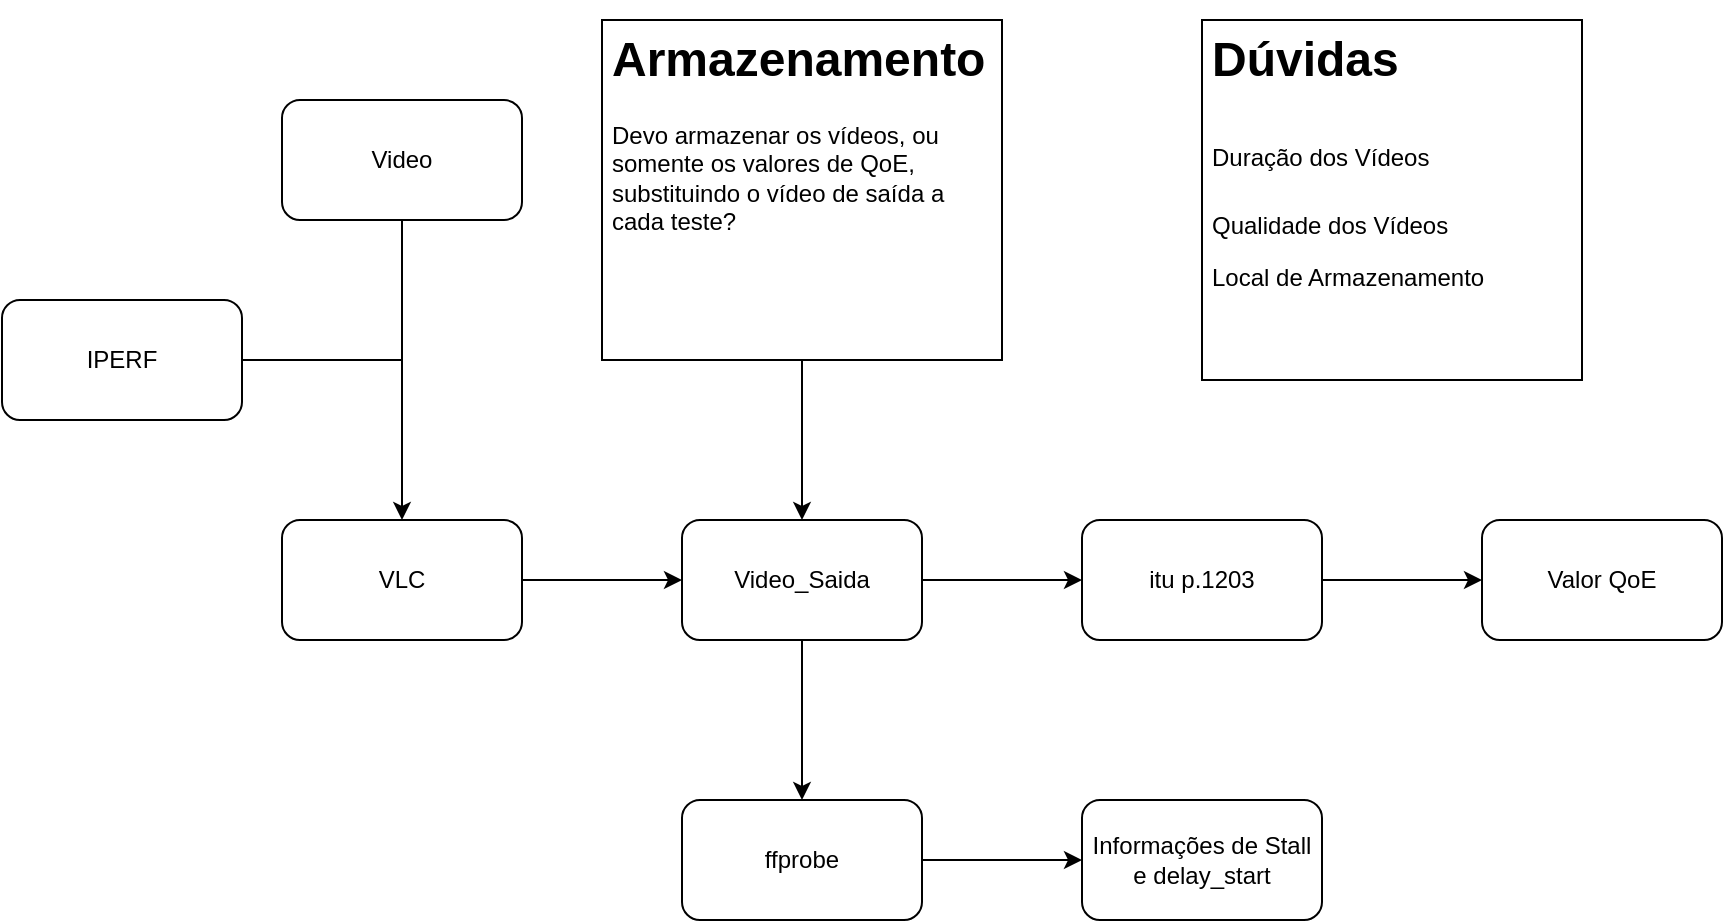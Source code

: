 <mxfile version="24.7.6" pages="3">
  <diagram name="Página-1" id="BvGNiBSuOyHkXGpIOrg0">
    <mxGraphModel dx="2261" dy="738" grid="1" gridSize="10" guides="1" tooltips="1" connect="1" arrows="1" fold="1" page="1" pageScale="1" pageWidth="827" pageHeight="1169" math="0" shadow="0">
      <root>
        <mxCell id="0" />
        <mxCell id="1" parent="0" />
        <mxCell id="0-n9_81D-jvsJgkOnpGd-4" value="" style="edgeStyle=orthogonalEdgeStyle;rounded=0;orthogonalLoop=1;jettySize=auto;html=1;startArrow=none;startFill=0;endArrow=classic;endFill=1;" parent="1" source="0-n9_81D-jvsJgkOnpGd-1" target="0-n9_81D-jvsJgkOnpGd-3" edge="1">
          <mxGeometry relative="1" as="geometry">
            <Array as="points">
              <mxPoint x="140" y="190" />
              <mxPoint x="140" y="190" />
            </Array>
          </mxGeometry>
        </mxCell>
        <mxCell id="0-n9_81D-jvsJgkOnpGd-1" value="Video" style="rounded=1;whiteSpace=wrap;html=1;" parent="1" vertex="1">
          <mxGeometry x="80" y="50" width="120" height="60" as="geometry" />
        </mxCell>
        <mxCell id="0-n9_81D-jvsJgkOnpGd-6" value="" style="edgeStyle=orthogonalEdgeStyle;rounded=0;orthogonalLoop=1;jettySize=auto;html=1;" parent="1" source="0-n9_81D-jvsJgkOnpGd-3" target="0-n9_81D-jvsJgkOnpGd-5" edge="1">
          <mxGeometry relative="1" as="geometry" />
        </mxCell>
        <mxCell id="0-n9_81D-jvsJgkOnpGd-3" value="VLC" style="whiteSpace=wrap;html=1;rounded=1;" parent="1" vertex="1">
          <mxGeometry x="80" y="260" width="120" height="60" as="geometry" />
        </mxCell>
        <mxCell id="0-n9_81D-jvsJgkOnpGd-8" value="" style="edgeStyle=orthogonalEdgeStyle;rounded=0;orthogonalLoop=1;jettySize=auto;html=1;" parent="1" source="0-n9_81D-jvsJgkOnpGd-5" target="0-n9_81D-jvsJgkOnpGd-7" edge="1">
          <mxGeometry relative="1" as="geometry" />
        </mxCell>
        <mxCell id="0-n9_81D-jvsJgkOnpGd-12" value="" style="edgeStyle=orthogonalEdgeStyle;rounded=0;orthogonalLoop=1;jettySize=auto;html=1;" parent="1" source="0-n9_81D-jvsJgkOnpGd-5" target="0-n9_81D-jvsJgkOnpGd-11" edge="1">
          <mxGeometry relative="1" as="geometry" />
        </mxCell>
        <mxCell id="0-n9_81D-jvsJgkOnpGd-5" value="Video_Saida" style="whiteSpace=wrap;html=1;rounded=1;" parent="1" vertex="1">
          <mxGeometry x="280" y="260" width="120" height="60" as="geometry" />
        </mxCell>
        <mxCell id="0-n9_81D-jvsJgkOnpGd-10" value="" style="edgeStyle=orthogonalEdgeStyle;rounded=0;orthogonalLoop=1;jettySize=auto;html=1;" parent="1" source="0-n9_81D-jvsJgkOnpGd-7" target="0-n9_81D-jvsJgkOnpGd-9" edge="1">
          <mxGeometry relative="1" as="geometry" />
        </mxCell>
        <mxCell id="0-n9_81D-jvsJgkOnpGd-7" value="itu p.1203" style="whiteSpace=wrap;html=1;rounded=1;" parent="1" vertex="1">
          <mxGeometry x="480" y="260" width="120" height="60" as="geometry" />
        </mxCell>
        <mxCell id="0-n9_81D-jvsJgkOnpGd-9" value="Valor QoE" style="whiteSpace=wrap;html=1;rounded=1;" parent="1" vertex="1">
          <mxGeometry x="680" y="260" width="120" height="60" as="geometry" />
        </mxCell>
        <mxCell id="0-n9_81D-jvsJgkOnpGd-14" value="" style="edgeStyle=orthogonalEdgeStyle;rounded=0;orthogonalLoop=1;jettySize=auto;html=1;" parent="1" source="0-n9_81D-jvsJgkOnpGd-11" target="0-n9_81D-jvsJgkOnpGd-13" edge="1">
          <mxGeometry relative="1" as="geometry" />
        </mxCell>
        <mxCell id="0-n9_81D-jvsJgkOnpGd-11" value="ffprobe" style="whiteSpace=wrap;html=1;rounded=1;" parent="1" vertex="1">
          <mxGeometry x="280" y="400" width="120" height="60" as="geometry" />
        </mxCell>
        <mxCell id="0-n9_81D-jvsJgkOnpGd-13" value="Informações de Stall e delay_start" style="whiteSpace=wrap;html=1;rounded=1;" parent="1" vertex="1">
          <mxGeometry x="480" y="400" width="120" height="60" as="geometry" />
        </mxCell>
        <mxCell id="0-n9_81D-jvsJgkOnpGd-16" style="edgeStyle=orthogonalEdgeStyle;rounded=0;orthogonalLoop=1;jettySize=auto;html=1;entryX=0.5;entryY=0;entryDx=0;entryDy=0;" parent="1" source="0-n9_81D-jvsJgkOnpGd-15" target="0-n9_81D-jvsJgkOnpGd-5" edge="1">
          <mxGeometry relative="1" as="geometry" />
        </mxCell>
        <mxCell id="0-n9_81D-jvsJgkOnpGd-15" value="&lt;h1&gt;Armazenamento&lt;/h1&gt;&lt;p&gt;Devo armazenar os vídeos, ou somente os valores de QoE, substituindo o vídeo de saída a cada teste?&lt;/p&gt;" style="text;html=1;strokeColor=default;fillColor=none;spacing=5;spacingTop=-20;whiteSpace=wrap;overflow=hidden;rounded=0;" parent="1" vertex="1">
          <mxGeometry x="240" y="10" width="200" height="170" as="geometry" />
        </mxCell>
        <mxCell id="0-n9_81D-jvsJgkOnpGd-17" value="" style="endArrow=none;html=1;rounded=0;" parent="1" edge="1">
          <mxGeometry width="50" height="50" relative="1" as="geometry">
            <mxPoint x="60" y="180" as="sourcePoint" />
            <mxPoint x="140" y="180" as="targetPoint" />
          </mxGeometry>
        </mxCell>
        <mxCell id="0-n9_81D-jvsJgkOnpGd-18" value="IPERF" style="rounded=1;whiteSpace=wrap;html=1;" parent="1" vertex="1">
          <mxGeometry x="-60" y="150" width="120" height="60" as="geometry" />
        </mxCell>
        <mxCell id="0-n9_81D-jvsJgkOnpGd-19" value="&lt;h1&gt;&lt;span style=&quot;background-color: initial;&quot;&gt;Dúvidas&lt;/span&gt;&lt;/h1&gt;&lt;h1&gt;&lt;span style=&quot;background-color: initial; font-size: 12px; font-weight: normal;&quot;&gt;Duração dos Vídeos&lt;/span&gt;&lt;br&gt;&lt;/h1&gt;&lt;p&gt;Qualidade dos Vídeos&lt;/p&gt;&lt;p&gt;Local de Armazenamento&lt;/p&gt;&lt;p&gt;&lt;br&gt;&lt;/p&gt;" style="text;html=1;strokeColor=default;fillColor=none;spacing=5;spacingTop=-20;whiteSpace=wrap;overflow=hidden;rounded=0;" parent="1" vertex="1">
          <mxGeometry x="540" y="10" width="190" height="180" as="geometry" />
        </mxCell>
      </root>
    </mxGraphModel>
  </diagram>
  <diagram id="HrIE2O66E26Bj0u_6yJ9" name="qoe_meter">
    <mxGraphModel dx="1434" dy="738" grid="1" gridSize="10" guides="1" tooltips="1" connect="1" arrows="1" fold="1" page="1" pageScale="1" pageWidth="827" pageHeight="1169" math="0" shadow="0">
      <root>
        <mxCell id="0" />
        <mxCell id="1" parent="0" />
        <mxCell id="VuxC4OAYUssjFTpj9Fmf-3" value="" style="edgeStyle=orthogonalEdgeStyle;rounded=0;orthogonalLoop=1;jettySize=auto;html=1;" edge="1" parent="1" source="VuxC4OAYUssjFTpj9Fmf-1" target="VuxC4OAYUssjFTpj9Fmf-2">
          <mxGeometry relative="1" as="geometry" />
        </mxCell>
        <mxCell id="VuxC4OAYUssjFTpj9Fmf-4" value="" style="edgeStyle=orthogonalEdgeStyle;rounded=0;orthogonalLoop=1;jettySize=auto;html=1;" edge="1" parent="1" source="VuxC4OAYUssjFTpj9Fmf-1" target="VuxC4OAYUssjFTpj9Fmf-2">
          <mxGeometry relative="1" as="geometry" />
        </mxCell>
        <mxCell id="VuxC4OAYUssjFTpj9Fmf-1" value="Inicio" style="rounded=1;whiteSpace=wrap;html=1;" vertex="1" parent="1">
          <mxGeometry x="354" y="80" width="120" height="60" as="geometry" />
        </mxCell>
        <mxCell id="VuxC4OAYUssjFTpj9Fmf-6" value="" style="edgeStyle=orthogonalEdgeStyle;rounded=0;orthogonalLoop=1;jettySize=auto;html=1;" edge="1" parent="1" source="VuxC4OAYUssjFTpj9Fmf-2" target="VuxC4OAYUssjFTpj9Fmf-5">
          <mxGeometry relative="1" as="geometry" />
        </mxCell>
        <mxCell id="VuxC4OAYUssjFTpj9Fmf-7" value="&lt;font style=&quot;font-size: 16px;&quot;&gt;True&lt;/font&gt;" style="edgeLabel;html=1;align=center;verticalAlign=middle;resizable=0;points=[];" vertex="1" connectable="0" parent="VuxC4OAYUssjFTpj9Fmf-6">
          <mxGeometry x="-0.1" y="2" relative="1" as="geometry">
            <mxPoint as="offset" />
          </mxGeometry>
        </mxCell>
        <mxCell id="VuxC4OAYUssjFTpj9Fmf-22" value="" style="edgeStyle=orthogonalEdgeStyle;rounded=0;orthogonalLoop=1;jettySize=auto;html=1;" edge="1" parent="1" source="VuxC4OAYUssjFTpj9Fmf-2" target="VuxC4OAYUssjFTpj9Fmf-21">
          <mxGeometry relative="1" as="geometry">
            <Array as="points">
              <mxPoint x="730" y="260" />
              <mxPoint x="730" y="1540" />
            </Array>
          </mxGeometry>
        </mxCell>
        <mxCell id="VuxC4OAYUssjFTpj9Fmf-23" value="&lt;font style=&quot;font-size: 16px;&quot;&gt;False&lt;/font&gt;" style="edgeLabel;html=1;align=center;verticalAlign=middle;resizable=0;points=[];" vertex="1" connectable="0" parent="VuxC4OAYUssjFTpj9Fmf-22">
          <mxGeometry x="0.126" y="4" relative="1" as="geometry">
            <mxPoint x="-114" y="-753" as="offset" />
          </mxGeometry>
        </mxCell>
        <mxCell id="VuxC4OAYUssjFTpj9Fmf-2" value="Enquanto houver medições" style="whiteSpace=wrap;html=1;rounded=1;" vertex="1" parent="1">
          <mxGeometry x="354" y="230" width="120" height="60" as="geometry" />
        </mxCell>
        <mxCell id="VuxC4OAYUssjFTpj9Fmf-9" value="" style="edgeStyle=orthogonalEdgeStyle;rounded=0;orthogonalLoop=1;jettySize=auto;html=1;" edge="1" parent="1" source="VuxC4OAYUssjFTpj9Fmf-5" target="VuxC4OAYUssjFTpj9Fmf-8">
          <mxGeometry relative="1" as="geometry" />
        </mxCell>
        <mxCell id="VuxC4OAYUssjFTpj9Fmf-5" value="Definir Parametros" style="whiteSpace=wrap;html=1;rounded=1;" vertex="1" parent="1">
          <mxGeometry x="354" y="370" width="120" height="60" as="geometry" />
        </mxCell>
        <mxCell id="VuxC4OAYUssjFTpj9Fmf-11" value="" style="edgeStyle=orthogonalEdgeStyle;rounded=0;orthogonalLoop=1;jettySize=auto;html=1;" edge="1" parent="1" source="VuxC4OAYUssjFTpj9Fmf-8" target="VuxC4OAYUssjFTpj9Fmf-10">
          <mxGeometry relative="1" as="geometry" />
        </mxCell>
        <mxCell id="VuxC4OAYUssjFTpj9Fmf-8" value="Assistir Video" style="whiteSpace=wrap;html=1;rounded=1;" vertex="1" parent="1">
          <mxGeometry x="354" y="510" width="120" height="60" as="geometry" />
        </mxCell>
        <mxCell id="VuxC4OAYUssjFTpj9Fmf-13" value="" style="edgeStyle=orthogonalEdgeStyle;rounded=0;orthogonalLoop=1;jettySize=auto;html=1;" edge="1" parent="1" source="VuxC4OAYUssjFTpj9Fmf-10" target="VuxC4OAYUssjFTpj9Fmf-12">
          <mxGeometry relative="1" as="geometry" />
        </mxCell>
        <mxCell id="VuxC4OAYUssjFTpj9Fmf-10" value="Medir QoE" style="whiteSpace=wrap;html=1;rounded=1;" vertex="1" parent="1">
          <mxGeometry x="354" y="650" width="120" height="60" as="geometry" />
        </mxCell>
        <mxCell id="VuxC4OAYUssjFTpj9Fmf-15" value="" style="edgeStyle=orthogonalEdgeStyle;rounded=0;orthogonalLoop=1;jettySize=auto;html=1;" edge="1" parent="1" source="VuxC4OAYUssjFTpj9Fmf-12" target="VuxC4OAYUssjFTpj9Fmf-14">
          <mxGeometry relative="1" as="geometry" />
        </mxCell>
        <mxCell id="VuxC4OAYUssjFTpj9Fmf-12" value="Capturar Dados Video" style="whiteSpace=wrap;html=1;rounded=1;" vertex="1" parent="1">
          <mxGeometry x="354" y="790" width="120" height="60" as="geometry" />
        </mxCell>
        <mxCell id="VuxC4OAYUssjFTpj9Fmf-17" value="" style="edgeStyle=orthogonalEdgeStyle;rounded=0;orthogonalLoop=1;jettySize=auto;html=1;" edge="1" parent="1" source="VuxC4OAYUssjFTpj9Fmf-14" target="VuxC4OAYUssjFTpj9Fmf-16">
          <mxGeometry relative="1" as="geometry" />
        </mxCell>
        <mxCell id="VuxC4OAYUssjFTpj9Fmf-14" value="Capturar Dados da Rede do Cliente" style="whiteSpace=wrap;html=1;rounded=1;" vertex="1" parent="1">
          <mxGeometry x="354" y="930" width="120" height="60" as="geometry" />
        </mxCell>
        <mxCell id="VuxC4OAYUssjFTpj9Fmf-19" value="" style="edgeStyle=orthogonalEdgeStyle;rounded=0;orthogonalLoop=1;jettySize=auto;html=1;" edge="1" parent="1" source="VuxC4OAYUssjFTpj9Fmf-16" target="VuxC4OAYUssjFTpj9Fmf-18">
          <mxGeometry relative="1" as="geometry" />
        </mxCell>
        <mxCell id="VuxC4OAYUssjFTpj9Fmf-16" value="Inserir Dataset" style="whiteSpace=wrap;html=1;rounded=1;" vertex="1" parent="1">
          <mxGeometry x="354" y="1070" width="120" height="60" as="geometry" />
        </mxCell>
        <mxCell id="VuxC4OAYUssjFTpj9Fmf-20" style="edgeStyle=orthogonalEdgeStyle;rounded=0;orthogonalLoop=1;jettySize=auto;html=1;entryX=0;entryY=0.5;entryDx=0;entryDy=0;" edge="1" parent="1" source="VuxC4OAYUssjFTpj9Fmf-18" target="VuxC4OAYUssjFTpj9Fmf-2">
          <mxGeometry relative="1" as="geometry">
            <Array as="points">
              <mxPoint x="180" y="1240" />
              <mxPoint x="180" y="260" />
            </Array>
          </mxGeometry>
        </mxCell>
        <mxCell id="VuxC4OAYUssjFTpj9Fmf-18" value="Apagar Arquivos Intermediarios" style="whiteSpace=wrap;html=1;rounded=1;" vertex="1" parent="1">
          <mxGeometry x="354" y="1210" width="120" height="60" as="geometry" />
        </mxCell>
        <mxCell id="VuxC4OAYUssjFTpj9Fmf-21" value="Fim" style="whiteSpace=wrap;html=1;rounded=1;" vertex="1" parent="1">
          <mxGeometry x="354" y="1510" width="120" height="60" as="geometry" />
        </mxCell>
      </root>
    </mxGraphModel>
  </diagram>
  <diagram id="10lQJPTbP1k1qW_58_QV" name="Página-3">
    <mxGraphModel dx="1434" dy="1907" grid="1" gridSize="10" guides="1" tooltips="1" connect="1" arrows="1" fold="1" page="1" pageScale="1" pageWidth="827" pageHeight="1169" math="0" shadow="0">
      <root>
        <mxCell id="0" />
        <mxCell id="1" parent="0" />
        <mxCell id="lr55UmTTk0UxWgZg-oyS-23" value="" style="whiteSpace=wrap;html=1;aspect=fixed;" vertex="1" parent="1">
          <mxGeometry x="130" y="-160" width="1000" height="1000" as="geometry" />
        </mxCell>
        <mxCell id="lr55UmTTk0UxWgZg-oyS-21" value="&amp;nbsp;NODE&lt;div&gt;&lt;br&gt;&lt;/div&gt;&lt;div&gt;&lt;br&gt;&lt;/div&gt;&lt;div&gt;&lt;br&gt;&lt;/div&gt;&lt;div&gt;&lt;br&gt;&lt;/div&gt;&lt;div&gt;&lt;br&gt;&lt;/div&gt;&lt;div&gt;&lt;br&gt;&lt;/div&gt;&lt;div&gt;&lt;br&gt;&lt;/div&gt;&lt;div&gt;&lt;br&gt;&lt;/div&gt;&lt;div&gt;&lt;br&gt;&lt;/div&gt;&lt;div&gt;&lt;br&gt;&lt;/div&gt;&lt;div&gt;&lt;br&gt;&lt;/div&gt;&lt;div&gt;&lt;br&gt;&lt;/div&gt;&lt;div&gt;&lt;br&gt;&lt;/div&gt;&lt;div&gt;&lt;br&gt;&lt;/div&gt;&lt;div&gt;&lt;br&gt;&lt;/div&gt;&lt;div&gt;&lt;br&gt;&lt;/div&gt;&lt;div&gt;&lt;br&gt;&lt;/div&gt;&lt;div&gt;&lt;br&gt;&lt;/div&gt;&lt;div&gt;&lt;br&gt;&lt;/div&gt;&lt;div&gt;&lt;br&gt;&lt;/div&gt;&lt;div&gt;&lt;br&gt;&lt;/div&gt;&lt;div&gt;&lt;br&gt;&lt;/div&gt;&lt;div&gt;&lt;br&gt;&lt;/div&gt;" style="whiteSpace=wrap;html=1;aspect=fixed;align=left;" vertex="1" parent="1">
          <mxGeometry x="740" y="225" width="370" height="370" as="geometry" />
        </mxCell>
        <mxCell id="lr55UmTTk0UxWgZg-oyS-19" value="&amp;nbsp;NODE&lt;div&gt;&lt;br&gt;&lt;/div&gt;&lt;div&gt;&lt;br&gt;&lt;/div&gt;&lt;div&gt;&lt;br&gt;&lt;/div&gt;&lt;div&gt;&lt;br&gt;&lt;/div&gt;&lt;div&gt;&lt;br&gt;&lt;/div&gt;&lt;div&gt;&lt;br&gt;&lt;/div&gt;&lt;div&gt;&lt;br&gt;&lt;/div&gt;&lt;div&gt;&lt;br&gt;&lt;/div&gt;&lt;div&gt;&lt;br&gt;&lt;/div&gt;&lt;div&gt;&lt;br&gt;&lt;/div&gt;&lt;div&gt;&lt;br&gt;&lt;/div&gt;&lt;div&gt;&lt;br&gt;&lt;/div&gt;&lt;div&gt;&lt;br&gt;&lt;/div&gt;&lt;div&gt;&lt;br&gt;&lt;/div&gt;&lt;div&gt;&lt;br&gt;&lt;/div&gt;&lt;div&gt;&lt;br&gt;&lt;/div&gt;&lt;div&gt;&lt;br&gt;&lt;/div&gt;&lt;div&gt;&lt;br&gt;&lt;/div&gt;&lt;div&gt;&lt;br&gt;&lt;/div&gt;&lt;div&gt;&lt;br&gt;&lt;/div&gt;&lt;div&gt;&lt;br&gt;&lt;/div&gt;&lt;div&gt;&lt;br&gt;&lt;/div&gt;&lt;div&gt;&lt;br&gt;&lt;/div&gt;" style="whiteSpace=wrap;html=1;aspect=fixed;align=left;" vertex="1" parent="1">
          <mxGeometry x="220" y="230" width="370" height="370" as="geometry" />
        </mxCell>
        <mxCell id="lr55UmTTk0UxWgZg-oyS-3" value="&lt;div style=&quot;line-height: 110%;&quot;&gt;&lt;span style=&quot;background-color: initial;&quot;&gt;POD Kubernetes&lt;/span&gt;&lt;/div&gt;&lt;div&gt;&lt;br&gt;&lt;/div&gt;&lt;div&gt;&lt;br&gt;&lt;/div&gt;&lt;div&gt;&lt;br&gt;&lt;/div&gt;&lt;div&gt;&lt;br&gt;&lt;/div&gt;&lt;div&gt;&lt;br&gt;&lt;/div&gt;&lt;div&gt;&lt;br&gt;&lt;/div&gt;&lt;div&gt;&lt;br&gt;&lt;/div&gt;&lt;div&gt;&lt;br&gt;&lt;/div&gt;&lt;div&gt;&lt;br&gt;&lt;/div&gt;&lt;div&gt;&lt;br&gt;&lt;/div&gt;&lt;div&gt;&lt;br&gt;&lt;/div&gt;&lt;div&gt;&lt;br&gt;&lt;/div&gt;&lt;div&gt;&lt;br&gt;&lt;/div&gt;&lt;div&gt;&lt;br&gt;&lt;/div&gt;&lt;div&gt;&lt;br&gt;&lt;/div&gt;&lt;div&gt;&lt;br&gt;&lt;/div&gt;" style="whiteSpace=wrap;html=1;aspect=fixed;align=left;" vertex="1" parent="1">
          <mxGeometry x="270" y="280" width="270" height="270" as="geometry" />
        </mxCell>
        <mxCell id="lr55UmTTk0UxWgZg-oyS-1" value="Container Nginx" style="whiteSpace=wrap;html=1;aspect=fixed;" vertex="1" parent="1">
          <mxGeometry x="300" y="360" width="80" height="80" as="geometry" />
        </mxCell>
        <mxCell id="lr55UmTTk0UxWgZg-oyS-5" value="" style="edgeStyle=orthogonalEdgeStyle;rounded=0;orthogonalLoop=1;jettySize=auto;html=1;endArrow=none;endFill=0;" edge="1" parent="1" source="lr55UmTTk0UxWgZg-oyS-2" target="lr55UmTTk0UxWgZg-oyS-1">
          <mxGeometry relative="1" as="geometry" />
        </mxCell>
        <mxCell id="lr55UmTTk0UxWgZg-oyS-2" value="Container Ngrok" style="whiteSpace=wrap;html=1;aspect=fixed;" vertex="1" parent="1">
          <mxGeometry x="424" y="360" width="80" height="80" as="geometry" />
        </mxCell>
        <mxCell id="lr55UmTTk0UxWgZg-oyS-6" value="SERVICE" style="rounded=0;whiteSpace=wrap;html=1;" vertex="1" parent="1">
          <mxGeometry x="345" y="80" width="120" height="60" as="geometry" />
        </mxCell>
        <mxCell id="lr55UmTTk0UxWgZg-oyS-11" style="edgeStyle=orthogonalEdgeStyle;rounded=0;orthogonalLoop=1;jettySize=auto;html=1;entryX=0.5;entryY=0;entryDx=0;entryDy=0;" edge="1" parent="1" source="lr55UmTTk0UxWgZg-oyS-9" target="lr55UmTTk0UxWgZg-oyS-6">
          <mxGeometry relative="1" as="geometry" />
        </mxCell>
        <mxCell id="lr55UmTTk0UxWgZg-oyS-9" value="" style="shape=mxgraph.cisco.computers_and_peripherals.pc;sketch=0;html=1;pointerEvents=1;dashed=0;fillColor=#036897;strokeColor=#ffffff;strokeWidth=2;verticalLabelPosition=bottom;verticalAlign=top;align=center;outlineConnect=0;" vertex="1" parent="1">
          <mxGeometry x="250" y="-70" width="78" height="70" as="geometry" />
        </mxCell>
        <mxCell id="lr55UmTTk0UxWgZg-oyS-12" style="edgeStyle=orthogonalEdgeStyle;rounded=0;orthogonalLoop=1;jettySize=auto;html=1;entryX=0.5;entryY=0;entryDx=0;entryDy=0;" edge="1" parent="1" source="lr55UmTTk0UxWgZg-oyS-10" target="lr55UmTTk0UxWgZg-oyS-6">
          <mxGeometry relative="1" as="geometry" />
        </mxCell>
        <mxCell id="lr55UmTTk0UxWgZg-oyS-10" value="" style="shape=mxgraph.cisco.computers_and_peripherals.pc;sketch=0;html=1;pointerEvents=1;dashed=0;fillColor=#036897;strokeColor=#ffffff;strokeWidth=2;verticalLabelPosition=bottom;verticalAlign=top;align=center;outlineConnect=0;" vertex="1" parent="1">
          <mxGeometry x="550" y="-70" width="78" height="70" as="geometry" />
        </mxCell>
        <mxCell id="lr55UmTTk0UxWgZg-oyS-15" value="&lt;div style=&quot;line-height: 110%;&quot;&gt;&lt;span style=&quot;background-color: initial;&quot;&gt;POD Kubernetes&lt;/span&gt;&lt;/div&gt;&lt;div&gt;&lt;br&gt;&lt;/div&gt;&lt;div&gt;&lt;br&gt;&lt;/div&gt;&lt;div&gt;&lt;br&gt;&lt;/div&gt;&lt;div&gt;&lt;br&gt;&lt;/div&gt;&lt;div&gt;&lt;br&gt;&lt;/div&gt;&lt;div&gt;&lt;br&gt;&lt;/div&gt;&lt;div&gt;&lt;br&gt;&lt;/div&gt;&lt;div&gt;&lt;br&gt;&lt;/div&gt;&lt;div&gt;&lt;br&gt;&lt;/div&gt;&lt;div&gt;&lt;br&gt;&lt;/div&gt;&lt;div&gt;&lt;br&gt;&lt;/div&gt;&lt;div&gt;&lt;br&gt;&lt;/div&gt;&lt;div&gt;&lt;br&gt;&lt;/div&gt;&lt;div&gt;&lt;br&gt;&lt;/div&gt;&lt;div&gt;&lt;br&gt;&lt;/div&gt;&lt;div&gt;&lt;br&gt;&lt;/div&gt;" style="whiteSpace=wrap;html=1;aspect=fixed;align=left;" vertex="1" parent="1">
          <mxGeometry x="800" y="275" width="270" height="270" as="geometry" />
        </mxCell>
        <mxCell id="lr55UmTTk0UxWgZg-oyS-22" style="edgeStyle=orthogonalEdgeStyle;rounded=0;orthogonalLoop=1;jettySize=auto;html=1;entryX=1;entryY=0.5;entryDx=0;entryDy=0;" edge="1" parent="1" source="lr55UmTTk0UxWgZg-oyS-16" target="lr55UmTTk0UxWgZg-oyS-6">
          <mxGeometry relative="1" as="geometry">
            <Array as="points">
              <mxPoint x="935" y="110" />
            </Array>
          </mxGeometry>
        </mxCell>
        <mxCell id="lr55UmTTk0UxWgZg-oyS-16" value="Container TEST QOE" style="whiteSpace=wrap;html=1;aspect=fixed;" vertex="1" parent="1">
          <mxGeometry x="895" y="360" width="80" height="80" as="geometry" />
        </mxCell>
        <mxCell id="lr55UmTTk0UxWgZg-oyS-20" style="edgeStyle=orthogonalEdgeStyle;rounded=0;orthogonalLoop=1;jettySize=auto;html=1;entryX=0.481;entryY=-0.003;entryDx=0;entryDy=0;entryPerimeter=0;" edge="1" parent="1" source="lr55UmTTk0UxWgZg-oyS-6" target="lr55UmTTk0UxWgZg-oyS-19">
          <mxGeometry relative="1" as="geometry" />
        </mxCell>
      </root>
    </mxGraphModel>
  </diagram>
</mxfile>
